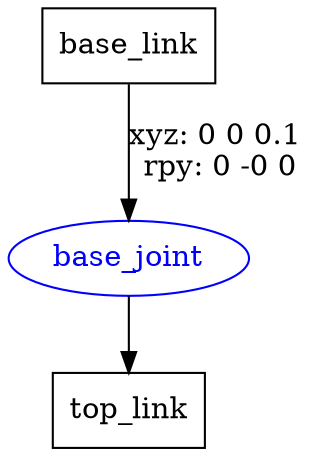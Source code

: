 digraph G {
node [shape=box];
"base_link" [label="base_link"];
"top_link" [label="top_link"];
node [shape=ellipse, color=blue, fontcolor=blue];
"base_link" -> "base_joint" [label="xyz: 0 0 0.1 \nrpy: 0 -0 0"]
"base_joint" -> "top_link"
}
